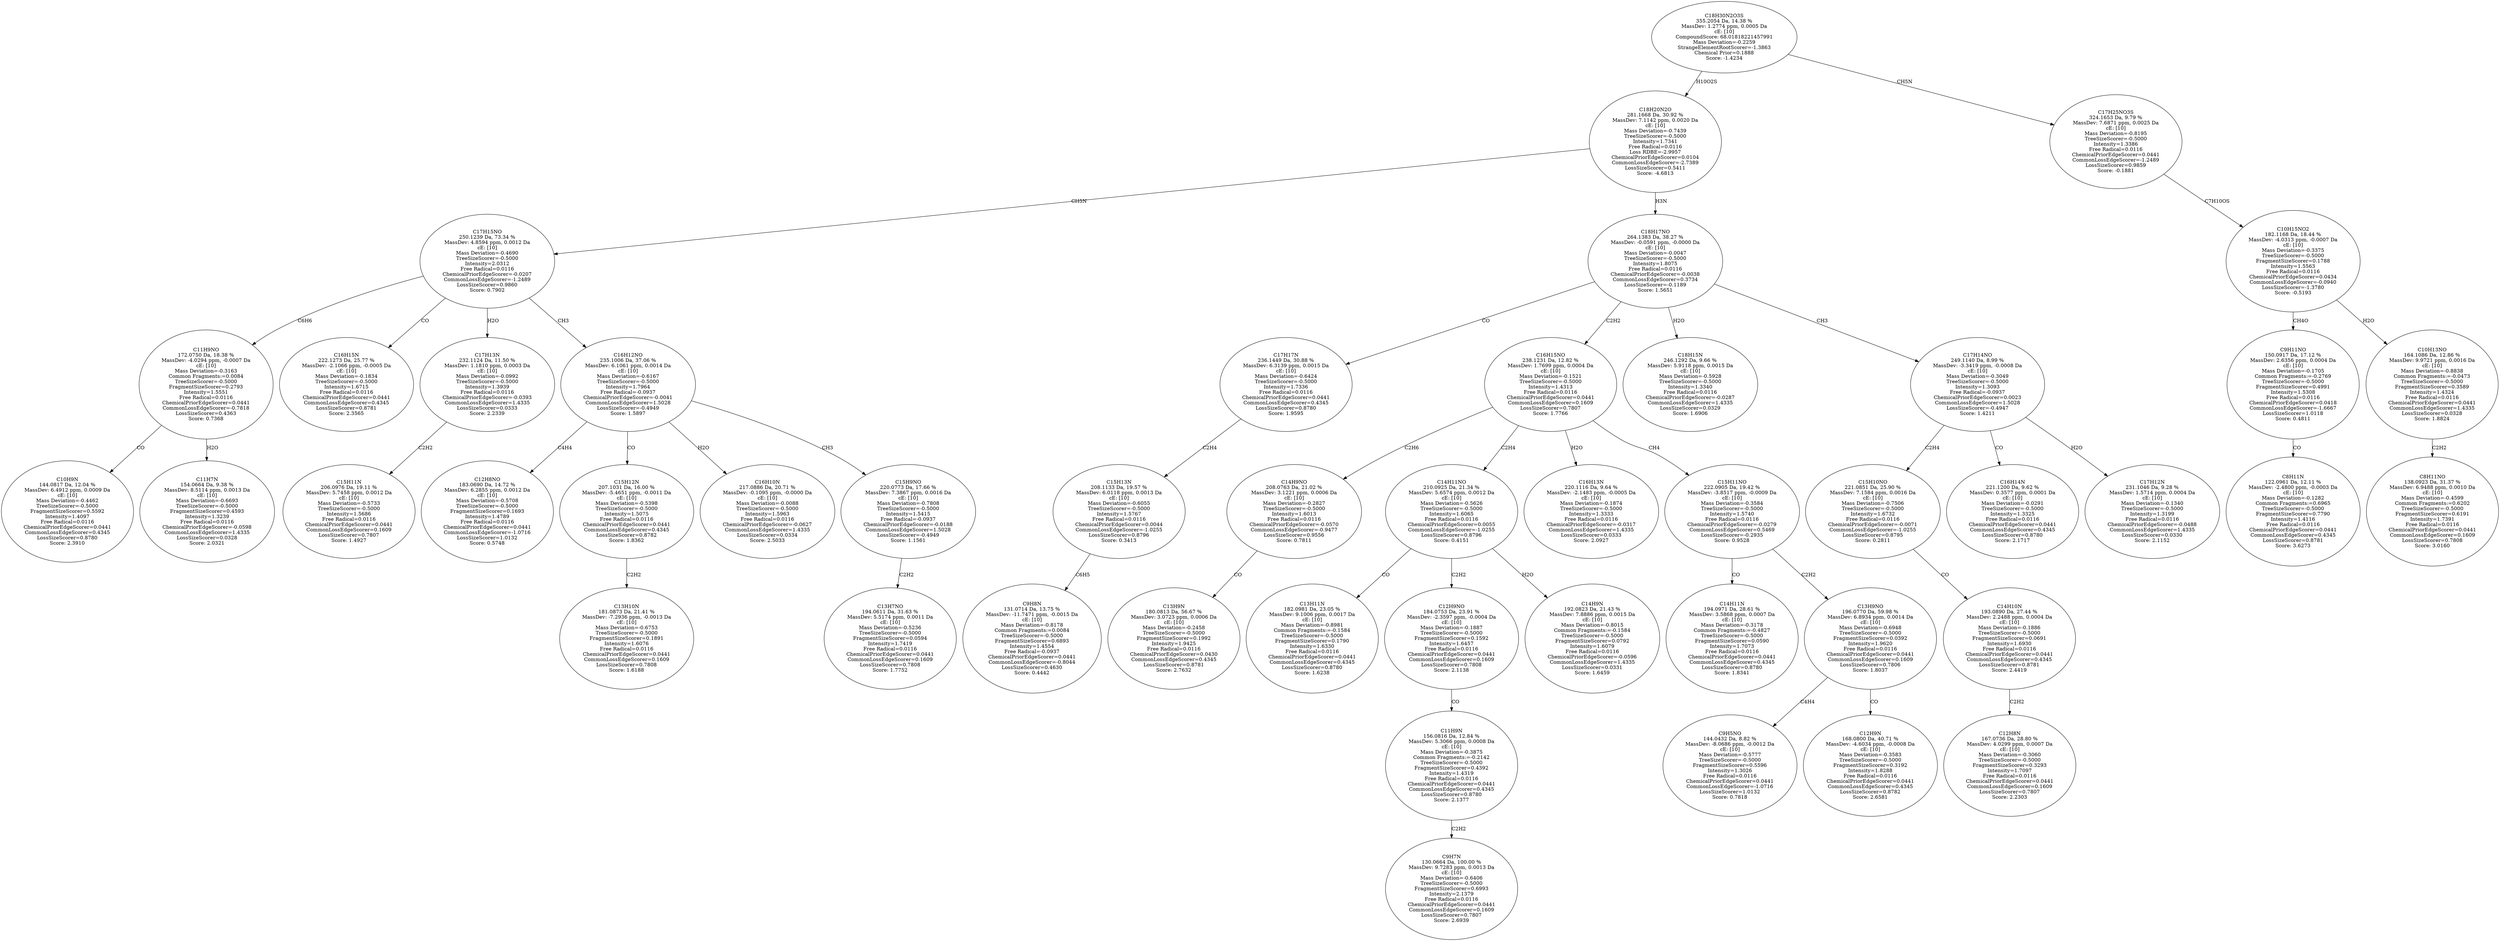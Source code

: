 strict digraph {
v1 [label="C10H9N\n144.0817 Da, 12.04 %\nMassDev: 6.4912 ppm, 0.0009 Da\ncE: [10]\nMass Deviation=-0.4462\nTreeSizeScorer=-0.5000\nFragmentSizeScorer=0.5592\nIntensity=1.4097\nFree Radical=0.0116\nChemicalPriorEdgeScorer=0.0441\nCommonLossEdgeScorer=0.4345\nLossSizeScorer=0.8780\nScore: 2.3910"];
v2 [label="C11H7N\n154.0664 Da, 9.38 %\nMassDev: 8.5114 ppm, 0.0013 Da\ncE: [10]\nMass Deviation=-0.6693\nTreeSizeScorer=-0.5000\nFragmentSizeScorer=0.4593\nIntensity=1.3239\nFree Radical=0.0116\nChemicalPriorEdgeScorer=-0.0598\nCommonLossEdgeScorer=1.4335\nLossSizeScorer=0.0328\nScore: 2.0321"];
v3 [label="C11H9NO\n172.0750 Da, 18.38 %\nMassDev: -4.0294 ppm, -0.0007 Da\ncE: [10]\nMass Deviation=-0.3163\nCommon Fragments:=0.0084\nTreeSizeScorer=-0.5000\nFragmentSizeScorer=0.2793\nIntensity=1.5551\nFree Radical=0.0116\nChemicalPriorEdgeScorer=0.0441\nCommonLossEdgeScorer=-0.7818\nLossSizeScorer=0.4363\nScore: 0.7368"];
v4 [label="C16H15N\n222.1273 Da, 25.77 %\nMassDev: -2.1066 ppm, -0.0005 Da\ncE: [10]\nMass Deviation=-0.1834\nTreeSizeScorer=-0.5000\nIntensity=1.6715\nFree Radical=0.0116\nChemicalPriorEdgeScorer=0.0441\nCommonLossEdgeScorer=0.4345\nLossSizeScorer=0.8781\nScore: 2.3565"];
v5 [label="C15H11N\n206.0976 Da, 19.11 %\nMassDev: 5.7458 ppm, 0.0012 Da\ncE: [10]\nMass Deviation=-0.5733\nTreeSizeScorer=-0.5000\nIntensity=1.5686\nFree Radical=0.0116\nChemicalPriorEdgeScorer=0.0441\nCommonLossEdgeScorer=0.1609\nLossSizeScorer=0.7807\nScore: 1.4927"];
v6 [label="C17H13N\n232.1124 Da, 11.50 %\nMassDev: 1.1810 ppm, 0.0003 Da\ncE: [10]\nMass Deviation=-0.0992\nTreeSizeScorer=-0.5000\nIntensity=1.3939\nFree Radical=0.0116\nChemicalPriorEdgeScorer=-0.0393\nCommonLossEdgeScorer=1.4335\nLossSizeScorer=0.0333\nScore: 2.2339"];
v7 [label="C12H8NO\n183.0690 Da, 14.72 %\nMassDev: 6.2855 ppm, 0.0012 Da\ncE: [10]\nMass Deviation=-0.5708\nTreeSizeScorer=-0.5000\nFragmentSizeScorer=0.1693\nIntensity=1.4789\nFree Radical=0.0116\nChemicalPriorEdgeScorer=0.0441\nCommonLossEdgeScorer=-1.0716\nLossSizeScorer=1.0132\nScore: 0.5748"];
v8 [label="C13H10N\n181.0873 Da, 21.41 %\nMassDev: -7.2936 ppm, -0.0013 Da\ncE: [10]\nMass Deviation=-0.6753\nTreeSizeScorer=-0.5000\nFragmentSizeScorer=0.1891\nIntensity=1.6076\nFree Radical=0.0116\nChemicalPriorEdgeScorer=0.0441\nCommonLossEdgeScorer=0.1609\nLossSizeScorer=0.7808\nScore: 1.6188"];
v9 [label="C15H12N\n207.1031 Da, 16.00 %\nMassDev: -5.4651 ppm, -0.0011 Da\ncE: [10]\nMass Deviation=-0.5398\nTreeSizeScorer=-0.5000\nIntensity=1.5075\nFree Radical=0.0116\nChemicalPriorEdgeScorer=0.0441\nCommonLossEdgeScorer=0.4345\nLossSizeScorer=0.8782\nScore: 1.8362"];
v10 [label="C16H10N\n217.0886 Da, 20.71 %\nMassDev: -0.1095 ppm, -0.0000 Da\ncE: [10]\nMass Deviation=-0.0088\nTreeSizeScorer=-0.5000\nIntensity=1.5963\nFree Radical=0.0116\nChemicalPriorEdgeScorer=-0.0627\nCommonLossEdgeScorer=1.4335\nLossSizeScorer=0.0334\nScore: 2.5033"];
v11 [label="C13H7NO\n194.0611 Da, 31.63 %\nMassDev: 5.5174 ppm, 0.0011 Da\ncE: [10]\nMass Deviation=-0.5236\nTreeSizeScorer=-0.5000\nFragmentSizeScorer=0.0594\nIntensity=1.7419\nFree Radical=0.0116\nChemicalPriorEdgeScorer=0.0441\nCommonLossEdgeScorer=0.1609\nLossSizeScorer=0.7808\nScore: 1.7752"];
v12 [label="C15H9NO\n220.0773 Da, 17.66 %\nMassDev: 7.3867 ppm, 0.0016 Da\ncE: [10]\nMass Deviation=-0.7808\nTreeSizeScorer=-0.5000\nIntensity=1.5415\nFree Radical=-0.0937\nChemicalPriorEdgeScorer=-0.0188\nCommonLossEdgeScorer=1.5028\nLossSizeScorer=-0.4949\nScore: 1.1561"];
v13 [label="C16H12NO\n235.1006 Da, 37.06 %\nMassDev: 6.1061 ppm, 0.0014 Da\ncE: [10]\nMass Deviation=-0.6167\nTreeSizeScorer=-0.5000\nIntensity=1.7964\nFree Radical=-0.0937\nChemicalPriorEdgeScorer=-0.0041\nCommonLossEdgeScorer=1.5028\nLossSizeScorer=-0.4949\nScore: 1.5897"];
v14 [label="C17H15NO\n250.1239 Da, 73.34 %\nMassDev: 4.8594 ppm, 0.0012 Da\ncE: [10]\nMass Deviation=-0.4690\nTreeSizeScorer=-0.5000\nIntensity=2.0312\nFree Radical=0.0116\nChemicalPriorEdgeScorer=-0.0207\nCommonLossEdgeScorer=-1.2489\nLossSizeScorer=0.9860\nScore: 0.7902"];
v15 [label="C9H8N\n131.0714 Da, 13.75 %\nMassDev: -11.7471 ppm, -0.0015 Da\ncE: [10]\nMass Deviation=-0.8178\nCommon Fragments:=0.0084\nTreeSizeScorer=-0.5000\nFragmentSizeScorer=0.6893\nIntensity=1.4554\nFree Radical=-0.0937\nChemicalPriorEdgeScorer=0.0441\nCommonLossEdgeScorer=-0.8044\nLossSizeScorer=0.4630\nScore: 0.4442"];
v16 [label="C15H13N\n208.1133 Da, 19.57 %\nMassDev: 6.0118 ppm, 0.0013 Da\ncE: [10]\nMass Deviation=-0.6055\nTreeSizeScorer=-0.5000\nIntensity=1.5767\nFree Radical=0.0116\nChemicalPriorEdgeScorer=0.0044\nCommonLossEdgeScorer=-1.0255\nLossSizeScorer=0.8796\nScore: 0.3413"];
v17 [label="C17H17N\n236.1449 Da, 30.88 %\nMassDev: 6.3139 ppm, 0.0015 Da\ncE: [10]\nMass Deviation=-0.6424\nTreeSizeScorer=-0.5000\nIntensity=1.7336\nFree Radical=0.0116\nChemicalPriorEdgeScorer=0.0441\nCommonLossEdgeScorer=0.4345\nLossSizeScorer=0.8780\nScore: 1.9595"];
v18 [label="C13H9N\n180.0813 Da, 56.67 %\nMassDev: 3.0723 ppm, 0.0006 Da\ncE: [10]\nMass Deviation=-0.2458\nTreeSizeScorer=-0.5000\nFragmentSizeScorer=0.1992\nIntensity=1.9425\nFree Radical=0.0116\nChemicalPriorEdgeScorer=0.0430\nCommonLossEdgeScorer=0.4345\nLossSizeScorer=0.8781\nScore: 2.7632"];
v19 [label="C14H9NO\n208.0763 Da, 21.02 %\nMassDev: 3.1221 ppm, 0.0006 Da\ncE: [10]\nMass Deviation=-0.2827\nTreeSizeScorer=-0.5000\nIntensity=1.6013\nFree Radical=0.0116\nChemicalPriorEdgeScorer=-0.0570\nCommonLossEdgeScorer=-0.9477\nLossSizeScorer=0.9556\nScore: 0.7811"];
v20 [label="C13H11N\n182.0981 Da, 23.05 %\nMassDev: 9.1006 ppm, 0.0017 Da\ncE: [10]\nMass Deviation=-0.8981\nCommon Fragments:=-0.1584\nTreeSizeScorer=-0.5000\nFragmentSizeScorer=0.1790\nIntensity=1.6330\nFree Radical=0.0116\nChemicalPriorEdgeScorer=0.0441\nCommonLossEdgeScorer=0.4345\nLossSizeScorer=0.8780\nScore: 1.6238"];
v21 [label="C9H7N\n130.0664 Da, 100.00 %\nMassDev: 9.7283 ppm, 0.0013 Da\ncE: [10]\nMass Deviation=-0.6406\nTreeSizeScorer=-0.5000\nFragmentSizeScorer=0.6993\nIntensity=2.1379\nFree Radical=0.0116\nChemicalPriorEdgeScorer=0.0441\nCommonLossEdgeScorer=0.1609\nLossSizeScorer=0.7807\nScore: 2.6939"];
v22 [label="C11H9N\n156.0816 Da, 12.84 %\nMassDev: 5.3066 ppm, 0.0008 Da\ncE: [10]\nMass Deviation=-0.3875\nCommon Fragments:=-0.2142\nTreeSizeScorer=-0.5000\nFragmentSizeScorer=0.4392\nIntensity=1.4319\nFree Radical=0.0116\nChemicalPriorEdgeScorer=0.0441\nCommonLossEdgeScorer=0.4345\nLossSizeScorer=0.8780\nScore: 2.1377"];
v23 [label="C12H9NO\n184.0753 Da, 23.91 %\nMassDev: -2.3597 ppm, -0.0004 Da\ncE: [10]\nMass Deviation=-0.1887\nTreeSizeScorer=-0.5000\nFragmentSizeScorer=0.1592\nIntensity=1.6457\nFree Radical=0.0116\nChemicalPriorEdgeScorer=0.0441\nCommonLossEdgeScorer=0.1609\nLossSizeScorer=0.7808\nScore: 2.1138"];
v24 [label="C14H9N\n192.0823 Da, 21.43 %\nMassDev: 7.8886 ppm, 0.0015 Da\ncE: [10]\nMass Deviation=-0.8015\nCommon Fragments:=-0.1584\nTreeSizeScorer=-0.5000\nFragmentSizeScorer=0.0792\nIntensity=1.6079\nFree Radical=0.0116\nChemicalPriorEdgeScorer=-0.0596\nCommonLossEdgeScorer=1.4335\nLossSizeScorer=0.0331\nScore: 1.6459"];
v25 [label="C14H11NO\n210.0925 Da, 21.34 %\nMassDev: 5.6574 ppm, 0.0012 Da\ncE: [10]\nMass Deviation=-0.5626\nTreeSizeScorer=-0.5000\nIntensity=1.6065\nFree Radical=0.0116\nChemicalPriorEdgeScorer=0.0055\nCommonLossEdgeScorer=-1.0255\nLossSizeScorer=0.8796\nScore: 0.4151"];
v26 [label="C16H13N\n220.1116 Da, 9.64 %\nMassDev: -2.1483 ppm, -0.0005 Da\ncE: [10]\nMass Deviation=-0.1874\nTreeSizeScorer=-0.5000\nIntensity=1.3333\nFree Radical=0.0116\nChemicalPriorEdgeScorer=-0.0317\nCommonLossEdgeScorer=1.4335\nLossSizeScorer=0.0333\nScore: 2.0927"];
v27 [label="C14H11N\n194.0971 Da, 28.61 %\nMassDev: 3.5868 ppm, 0.0007 Da\ncE: [10]\nMass Deviation=-0.3178\nCommon Fragments:=-0.4827\nTreeSizeScorer=-0.5000\nFragmentSizeScorer=0.0590\nIntensity=1.7073\nFree Radical=0.0116\nChemicalPriorEdgeScorer=0.0441\nCommonLossEdgeScorer=0.4345\nLossSizeScorer=0.8780\nScore: 1.8341"];
v28 [label="C9H5NO\n144.0432 Da, 8.82 %\nMassDev: -8.0686 ppm, -0.0012 Da\ncE: [10]\nMass Deviation=-0.5777\nTreeSizeScorer=-0.5000\nFragmentSizeScorer=0.5596\nIntensity=1.3026\nFree Radical=0.0116\nChemicalPriorEdgeScorer=0.0441\nCommonLossEdgeScorer=-1.0716\nLossSizeScorer=1.0132\nScore: 0.7818"];
v29 [label="C12H9N\n168.0800 Da, 40.71 %\nMassDev: -4.6034 ppm, -0.0008 Da\ncE: [10]\nMass Deviation=-0.3583\nTreeSizeScorer=-0.5000\nFragmentSizeScorer=0.3192\nIntensity=1.8288\nFree Radical=0.0116\nChemicalPriorEdgeScorer=0.0441\nCommonLossEdgeScorer=0.4345\nLossSizeScorer=0.8782\nScore: 2.6581"];
v30 [label="C13H9NO\n196.0770 Da, 59.98 %\nMassDev: 6.8934 ppm, 0.0014 Da\ncE: [10]\nMass Deviation=-0.6948\nTreeSizeScorer=-0.5000\nFragmentSizeScorer=0.0392\nIntensity=1.9620\nFree Radical=0.0116\nChemicalPriorEdgeScorer=0.0441\nCommonLossEdgeScorer=0.1609\nLossSizeScorer=0.7806\nScore: 1.8037"];
v31 [label="C15H11NO\n222.0905 Da, 19.42 %\nMassDev: -3.8517 ppm, -0.0009 Da\ncE: [10]\nMass Deviation=-0.3584\nTreeSizeScorer=-0.5000\nIntensity=1.5740\nFree Radical=0.0116\nChemicalPriorEdgeScorer=-0.0279\nCommonLossEdgeScorer=0.5469\nLossSizeScorer=-0.2935\nScore: 0.9528"];
v32 [label="C16H15NO\n238.1231 Da, 12.82 %\nMassDev: 1.7699 ppm, 0.0004 Da\ncE: [10]\nMass Deviation=-0.1521\nTreeSizeScorer=-0.5000\nIntensity=1.4313\nFree Radical=0.0116\nChemicalPriorEdgeScorer=0.0441\nCommonLossEdgeScorer=0.1609\nLossSizeScorer=0.7807\nScore: 1.7766"];
v33 [label="C18H15N\n246.1292 Da, 9.66 %\nMassDev: 5.9118 ppm, 0.0015 Da\ncE: [10]\nMass Deviation=-0.5928\nTreeSizeScorer=-0.5000\nIntensity=1.3340\nFree Radical=0.0116\nChemicalPriorEdgeScorer=-0.0287\nCommonLossEdgeScorer=1.4335\nLossSizeScorer=0.0329\nScore: 1.6906"];
v34 [label="C12H8N\n167.0736 Da, 28.80 %\nMassDev: 4.0299 ppm, 0.0007 Da\ncE: [10]\nMass Deviation=-0.3060\nTreeSizeScorer=-0.5000\nFragmentSizeScorer=0.3293\nIntensity=1.7097\nFree Radical=0.0116\nChemicalPriorEdgeScorer=0.0441\nCommonLossEdgeScorer=0.1609\nLossSizeScorer=0.7807\nScore: 2.2303"];
v35 [label="C14H10N\n193.0890 Da, 27.44 %\nMassDev: 2.2488 ppm, 0.0004 Da\ncE: [10]\nMass Deviation=-0.1886\nTreeSizeScorer=-0.5000\nFragmentSizeScorer=0.0691\nIntensity=1.6930\nFree Radical=0.0116\nChemicalPriorEdgeScorer=0.0441\nCommonLossEdgeScorer=0.4345\nLossSizeScorer=0.8781\nScore: 2.4419"];
v36 [label="C15H10NO\n221.0851 Da, 25.90 %\nMassDev: 7.1584 ppm, 0.0016 Da\ncE: [10]\nMass Deviation=-0.7506\nTreeSizeScorer=-0.5000\nIntensity=1.6732\nFree Radical=0.0116\nChemicalPriorEdgeScorer=-0.0071\nCommonLossEdgeScorer=-1.0255\nLossSizeScorer=0.8795\nScore: 0.2811"];
v37 [label="C16H14N\n221.1200 Da, 9.62 %\nMassDev: 0.3577 ppm, 0.0001 Da\ncE: [10]\nMass Deviation=-0.0291\nTreeSizeScorer=-0.5000\nIntensity=1.3325\nFree Radical=0.0116\nChemicalPriorEdgeScorer=0.0441\nCommonLossEdgeScorer=0.4345\nLossSizeScorer=0.8780\nScore: 2.1717"];
v38 [label="C17H12N\n231.1046 Da, 9.28 %\nMassDev: 1.5714 ppm, 0.0004 Da\ncE: [10]\nMass Deviation=-0.1340\nTreeSizeScorer=-0.5000\nIntensity=1.3199\nFree Radical=0.0116\nChemicalPriorEdgeScorer=-0.0488\nCommonLossEdgeScorer=1.4335\nLossSizeScorer=0.0330\nScore: 2.1152"];
v39 [label="C17H14NO\n249.1140 Da, 8.99 %\nMassDev: -3.3419 ppm, -0.0008 Da\ncE: [10]\nMass Deviation=-0.3049\nTreeSizeScorer=-0.5000\nIntensity=1.3093\nFree Radical=-0.0937\nChemicalPriorEdgeScorer=0.0023\nCommonLossEdgeScorer=1.5028\nLossSizeScorer=-0.4947\nScore: 1.4211"];
v40 [label="C18H17NO\n264.1383 Da, 38.27 %\nMassDev: -0.0591 ppm, -0.0000 Da\ncE: [10]\nMass Deviation=-0.0047\nTreeSizeScorer=-0.5000\nIntensity=1.8075\nFree Radical=0.0116\nChemicalPriorEdgeScorer=-0.0038\nCommonLossEdgeScorer=0.3734\nLossSizeScorer=-0.1189\nScore: 1.5651"];
v41 [label="C18H20N2O\n281.1668 Da, 30.92 %\nMassDev: 7.1142 ppm, 0.0020 Da\ncE: [10]\nMass Deviation=-0.7439\nTreeSizeScorer=-0.5000\nIntensity=1.7341\nFree Radical=0.0116\nLoss RDBE=-2.9957\nChemicalPriorEdgeScorer=0.0104\nCommonLossEdgeScorer=-2.7389\nLossSizeScorer=0.5411\nScore: -4.6813"];
v42 [label="C8H11N\n122.0961 Da, 12.11 %\nMassDev: -2.4800 ppm, -0.0003 Da\ncE: [10]\nMass Deviation=-0.1282\nCommon Fragments:=0.6965\nTreeSizeScorer=-0.5000\nFragmentSizeScorer=0.7790\nIntensity=1.4116\nFree Radical=0.0116\nChemicalPriorEdgeScorer=0.0441\nCommonLossEdgeScorer=0.4345\nLossSizeScorer=0.8781\nScore: 3.6273"];
v43 [label="C9H11NO\n150.0917 Da, 17.12 %\nMassDev: 2.6356 ppm, 0.0004 Da\ncE: [10]\nMass Deviation=-0.1705\nCommon Fragments:=-0.2769\nTreeSizeScorer=-0.5000\nFragmentSizeScorer=0.4991\nIntensity=1.5308\nFree Radical=0.0116\nChemicalPriorEdgeScorer=0.0418\nCommonLossEdgeScorer=-1.6667\nLossSizeScorer=1.0118\nScore: 0.4811"];
v44 [label="C8H11NO\n138.0923 Da, 31.37 %\nMassDev: 6.9488 ppm, 0.0010 Da\ncE: [10]\nMass Deviation=-0.4599\nCommon Fragments:=0.6202\nTreeSizeScorer=-0.5000\nFragmentSizeScorer=0.6191\nIntensity=1.7391\nFree Radical=0.0116\nChemicalPriorEdgeScorer=0.0441\nCommonLossEdgeScorer=0.1609\nLossSizeScorer=0.7808\nScore: 3.0160"];
v45 [label="C10H13NO\n164.1086 Da, 12.86 %\nMassDev: 9.9721 ppm, 0.0016 Da\ncE: [10]\nMass Deviation=-0.8838\nCommon Fragments:=-0.0473\nTreeSizeScorer=-0.5000\nFragmentSizeScorer=0.3589\nIntensity=1.4324\nFree Radical=0.0116\nChemicalPriorEdgeScorer=0.0441\nCommonLossEdgeScorer=1.4335\nLossSizeScorer=0.0328\nScore: 1.8824"];
v46 [label="C10H15NO2\n182.1168 Da, 18.44 %\nMassDev: -4.0313 ppm, -0.0007 Da\ncE: [10]\nMass Deviation=-0.3375\nTreeSizeScorer=-0.5000\nFragmentSizeScorer=0.1788\nIntensity=1.5563\nFree Radical=0.0116\nChemicalPriorEdgeScorer=0.0434\nCommonLossEdgeScorer=-0.0940\nLossSizeScorer=-1.3780\nScore: -0.5193"];
v47 [label="C17H25NO3S\n324.1653 Da, 9.79 %\nMassDev: 7.6871 ppm, 0.0025 Da\ncE: [10]\nMass Deviation=-0.8195\nTreeSizeScorer=-0.5000\nIntensity=1.3386\nFree Radical=0.0116\nChemicalPriorEdgeScorer=0.0441\nCommonLossEdgeScorer=-1.2489\nLossSizeScorer=0.9859\nScore: -0.1881"];
v48 [label="C18H30N2O3S\n355.2054 Da, 14.38 %\nMassDev: 1.2774 ppm, 0.0005 Da\ncE: [10]\nCompoundScore: 68.01818221457991\nMass Deviation=-0.2259\nStrangeElementRootScorer=-1.3863\nChemical Prior=0.1888\nScore: -1.4234"];
v3 -> v1 [label="CO"];
v3 -> v2 [label="H2O"];
v14 -> v3 [label="C6H6"];
v14 -> v4 [label="CO"];
v6 -> v5 [label="C2H2"];
v14 -> v6 [label="H2O"];
v13 -> v7 [label="C4H4"];
v9 -> v8 [label="C2H2"];
v13 -> v9 [label="CO"];
v13 -> v10 [label="H2O"];
v12 -> v11 [label="C2H2"];
v13 -> v12 [label="CH3"];
v14 -> v13 [label="CH3"];
v41 -> v14 [label="CH5N"];
v16 -> v15 [label="C6H5"];
v17 -> v16 [label="C2H4"];
v40 -> v17 [label="CO"];
v19 -> v18 [label="CO"];
v32 -> v19 [label="C2H6"];
v25 -> v20 [label="CO"];
v22 -> v21 [label="C2H2"];
v23 -> v22 [label="CO"];
v25 -> v23 [label="C2H2"];
v25 -> v24 [label="H2O"];
v32 -> v25 [label="C2H4"];
v32 -> v26 [label="H2O"];
v31 -> v27 [label="CO"];
v30 -> v28 [label="C4H4"];
v30 -> v29 [label="CO"];
v31 -> v30 [label="C2H2"];
v32 -> v31 [label="CH4"];
v40 -> v32 [label="C2H2"];
v40 -> v33 [label="H2O"];
v35 -> v34 [label="C2H2"];
v36 -> v35 [label="CO"];
v39 -> v36 [label="C2H4"];
v39 -> v37 [label="CO"];
v39 -> v38 [label="H2O"];
v40 -> v39 [label="CH3"];
v41 -> v40 [label="H3N"];
v48 -> v41 [label="H10O2S"];
v43 -> v42 [label="CO"];
v46 -> v43 [label="CH4O"];
v45 -> v44 [label="C2H2"];
v46 -> v45 [label="H2O"];
v47 -> v46 [label="C7H10OS"];
v48 -> v47 [label="CH5N"];
}